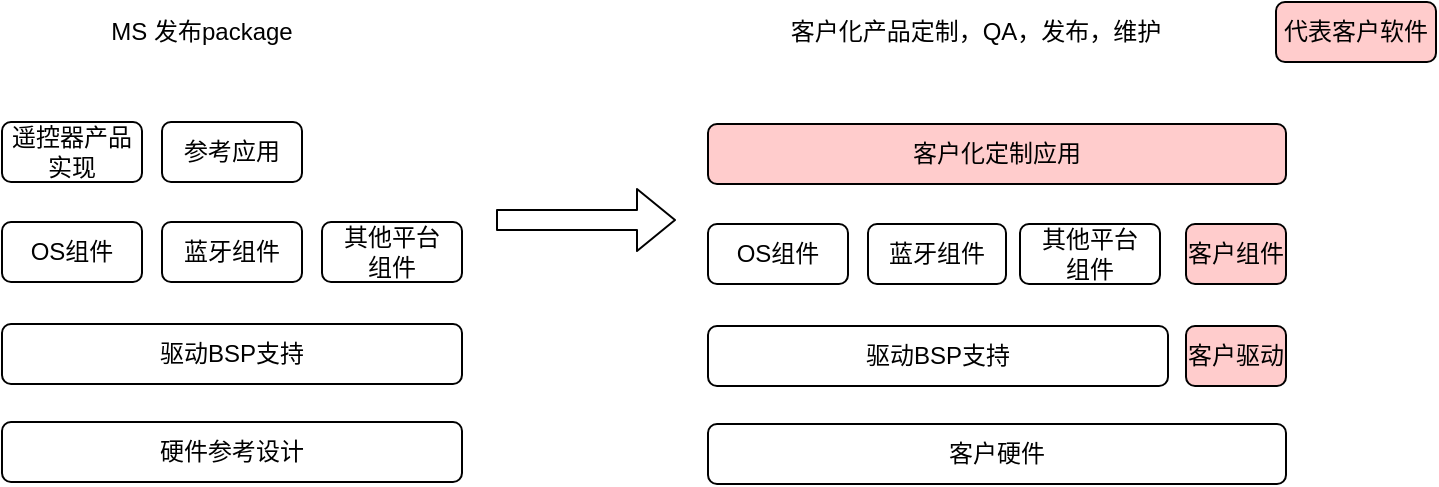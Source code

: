 <mxfile version="13.9.9" type="device"><diagram id="eqgOJ-kQFyRGYheiGWcH" name="第 1 页"><mxGraphModel dx="1422" dy="822" grid="1" gridSize="10" guides="1" tooltips="1" connect="1" arrows="1" fold="1" page="1" pageScale="1" pageWidth="1169" pageHeight="827" math="0" shadow="0"><root><mxCell id="0"/><mxCell id="1" parent="0"/><mxCell id="TV7OkukaWRWSi0FBkOx3-1" value="硬件参考设计" style="rounded=1;whiteSpace=wrap;html=1;" vertex="1" parent="1"><mxGeometry x="123" y="410" width="230" height="30" as="geometry"/></mxCell><mxCell id="TV7OkukaWRWSi0FBkOx3-2" value="驱动BSP支持" style="rounded=1;whiteSpace=wrap;html=1;" vertex="1" parent="1"><mxGeometry x="123" y="361" width="230" height="30" as="geometry"/></mxCell><mxCell id="TV7OkukaWRWSi0FBkOx3-3" value="OS组件" style="rounded=1;whiteSpace=wrap;html=1;" vertex="1" parent="1"><mxGeometry x="123" y="310" width="70" height="30" as="geometry"/></mxCell><mxCell id="TV7OkukaWRWSi0FBkOx3-4" value="蓝牙组件" style="rounded=1;whiteSpace=wrap;html=1;" vertex="1" parent="1"><mxGeometry x="203" y="310" width="70" height="30" as="geometry"/></mxCell><mxCell id="TV7OkukaWRWSi0FBkOx3-5" value="其他平台&lt;br&gt;组件" style="rounded=1;whiteSpace=wrap;html=1;" vertex="1" parent="1"><mxGeometry x="283" y="310" width="70" height="30" as="geometry"/></mxCell><mxCell id="TV7OkukaWRWSi0FBkOx3-6" value="遥控器产品实现" style="rounded=1;whiteSpace=wrap;html=1;" vertex="1" parent="1"><mxGeometry x="123" y="260" width="70" height="30" as="geometry"/></mxCell><mxCell id="TV7OkukaWRWSi0FBkOx3-7" value="参考应用" style="rounded=1;whiteSpace=wrap;html=1;" vertex="1" parent="1"><mxGeometry x="203" y="260" width="70" height="30" as="geometry"/></mxCell><mxCell id="TV7OkukaWRWSi0FBkOx3-15" value="客户硬件" style="rounded=1;whiteSpace=wrap;html=1;" vertex="1" parent="1"><mxGeometry x="476" y="411" width="289" height="30" as="geometry"/></mxCell><mxCell id="TV7OkukaWRWSi0FBkOx3-16" value="驱动BSP支持" style="rounded=1;whiteSpace=wrap;html=1;" vertex="1" parent="1"><mxGeometry x="476" y="362" width="230" height="30" as="geometry"/></mxCell><mxCell id="TV7OkukaWRWSi0FBkOx3-17" value="OS组件" style="rounded=1;whiteSpace=wrap;html=1;" vertex="1" parent="1"><mxGeometry x="476" y="311" width="70" height="30" as="geometry"/></mxCell><mxCell id="TV7OkukaWRWSi0FBkOx3-18" value="蓝牙组件" style="rounded=1;whiteSpace=wrap;html=1;" vertex="1" parent="1"><mxGeometry x="556" y="311" width="69" height="30" as="geometry"/></mxCell><mxCell id="TV7OkukaWRWSi0FBkOx3-19" value="其他平台&lt;br&gt;组件" style="rounded=1;whiteSpace=wrap;html=1;" vertex="1" parent="1"><mxGeometry x="632" y="311" width="70" height="30" as="geometry"/></mxCell><mxCell id="TV7OkukaWRWSi0FBkOx3-20" value="客户化定制应用" style="rounded=1;whiteSpace=wrap;html=1;fillColor=#FFCCCC;" vertex="1" parent="1"><mxGeometry x="476" y="261" width="289" height="30" as="geometry"/></mxCell><mxCell id="TV7OkukaWRWSi0FBkOx3-22" value="客户驱动" style="rounded=1;whiteSpace=wrap;html=1;fillColor=#FFCCCC;" vertex="1" parent="1"><mxGeometry x="715" y="362" width="50" height="30" as="geometry"/></mxCell><mxCell id="TV7OkukaWRWSi0FBkOx3-23" value="客户组件" style="rounded=1;whiteSpace=wrap;html=1;fillColor=#FFCCCC;" vertex="1" parent="1"><mxGeometry x="715" y="311" width="50" height="30" as="geometry"/></mxCell><mxCell id="TV7OkukaWRWSi0FBkOx3-24" value="MS 发布package" style="rounded=1;whiteSpace=wrap;html=1;fillColor=#FFFFFF;strokeColor=none;" vertex="1" parent="1"><mxGeometry x="163" y="200" width="120" height="30" as="geometry"/></mxCell><mxCell id="TV7OkukaWRWSi0FBkOx3-25" value="" style="shape=flexArrow;endArrow=classic;html=1;" edge="1" parent="1"><mxGeometry width="50" height="50" relative="1" as="geometry"><mxPoint x="370" y="309" as="sourcePoint"/><mxPoint x="460" y="309" as="targetPoint"/></mxGeometry></mxCell><mxCell id="TV7OkukaWRWSi0FBkOx3-26" value="客户化产品定制，QA，发布，维护" style="rounded=1;whiteSpace=wrap;html=1;fillColor=#FFFFFF;strokeColor=none;" vertex="1" parent="1"><mxGeometry x="505" y="200" width="210" height="30" as="geometry"/></mxCell><mxCell id="TV7OkukaWRWSi0FBkOx3-29" value="代表客户软件" style="rounded=1;whiteSpace=wrap;html=1;fillColor=#FFCCCC;" vertex="1" parent="1"><mxGeometry x="760" y="200" width="80" height="30" as="geometry"/></mxCell></root></mxGraphModel></diagram></mxfile>